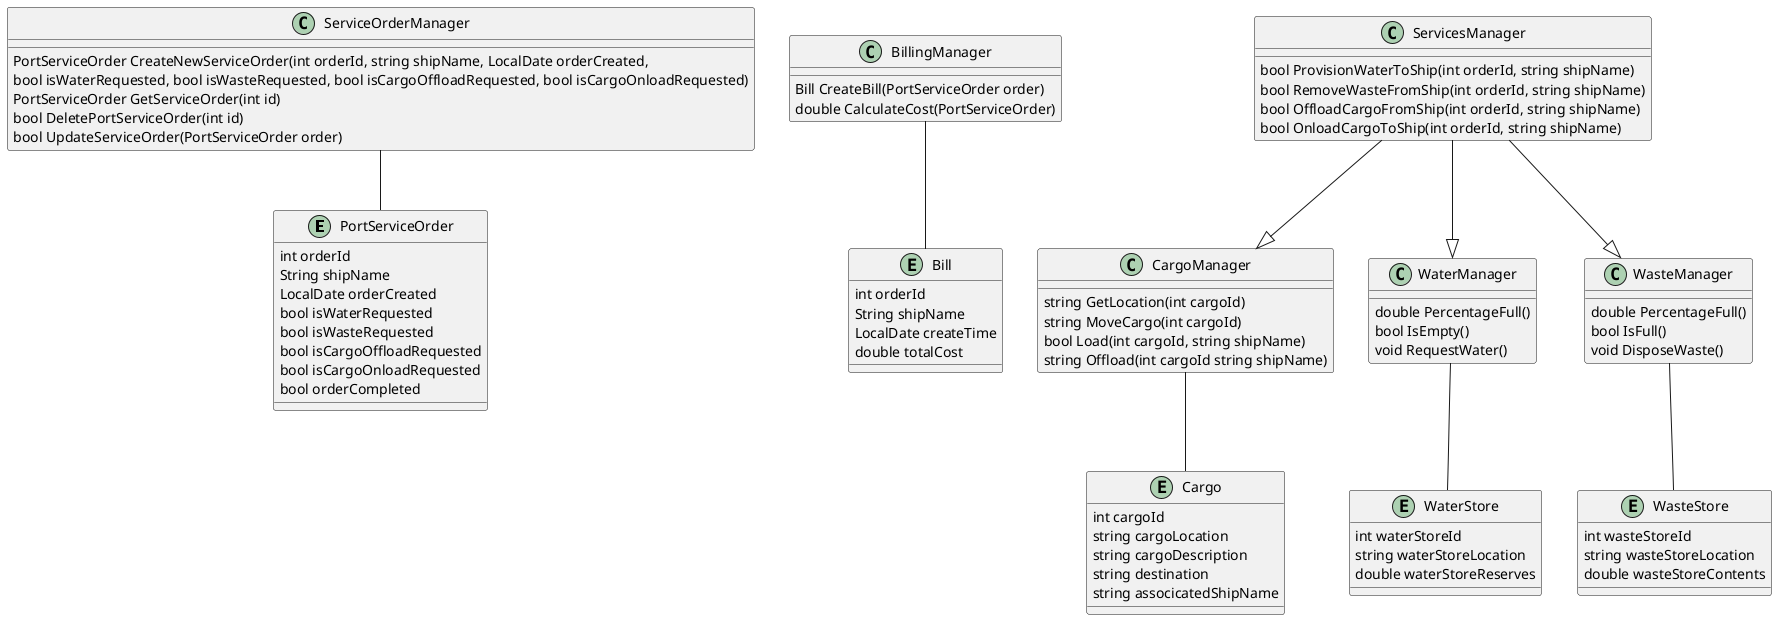 @startuml
entity PortServiceOrder {
    int orderId
    String shipName
    LocalDate orderCreated
    bool isWaterRequested
    bool isWasteRequested
    bool isCargoOffloadRequested
    bool isCargoOnloadRequested
    bool orderCompleted
}

entity Bill {
    int orderId
    String shipName
    LocalDate createTime
    double totalCost
}

entity Cargo {
    int cargoId
    string cargoLocation
    string cargoDescription
    string destination
    string associcatedShipName
}

entity WaterStore {
    int waterStoreId
    string waterStoreLocation
    double waterStoreReserves
}

entity WasteStore {
    int wasteStoreId
    string wasteStoreLocation
    double wasteStoreContents
}


ServiceOrderManager -- PortServiceOrder
BillingManager -- Bill
ServicesManager --|> CargoManager
ServicesManager --|> WaterManager
ServicesManager --|> WasteManager
CargoManager -- Cargo
WaterManager -- WaterStore
WasteManager -- WasteStore

class ServiceOrderManager {
    PortServiceOrder CreateNewServiceOrder(int orderId, string shipName, LocalDate orderCreated, 
    bool isWaterRequested, bool isWasteRequested, bool isCargoOffloadRequested, bool isCargoOnloadRequested)
        PortServiceOrder GetServiceOrder(int id)
    bool DeletePortServiceOrder(int id)
    bool UpdateServiceOrder(PortServiceOrder order)
}

class BillingManager {
    Bill CreateBill(PortServiceOrder order)
    double CalculateCost(PortServiceOrder)
}

class ServicesManager {
    bool ProvisionWaterToShip(int orderId, string shipName)
    bool RemoveWasteFromShip(int orderId, string shipName)
    bool OffloadCargoFromShip(int orderId, string shipName)
    bool OnloadCargoToShip(int orderId, string shipName)
}

class CargoManager {
    string GetLocation(int cargoId)
    string MoveCargo(int cargoId)
    bool Load(int cargoId, string shipName)
    string Offload(int cargoId string shipName)
}

class WaterManager {
    double PercentageFull()
    bool IsEmpty()
    void RequestWater()
}

class WasteManager {
    double PercentageFull()
    bool IsFull()
    void DisposeWaste()
}


@enduml
